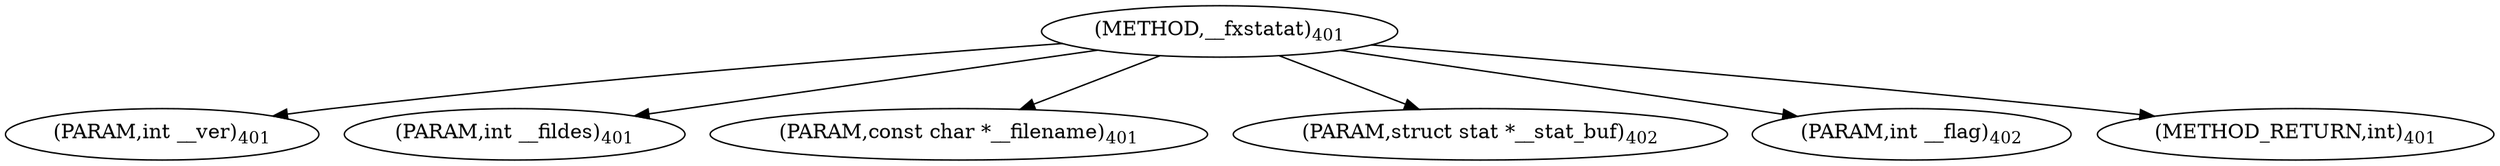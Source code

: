 digraph "__fxstatat" {  
"33533" [label = <(METHOD,__fxstatat)<SUB>401</SUB>> ]
"33534" [label = <(PARAM,int __ver)<SUB>401</SUB>> ]
"33535" [label = <(PARAM,int __fildes)<SUB>401</SUB>> ]
"33536" [label = <(PARAM,const char *__filename)<SUB>401</SUB>> ]
"33537" [label = <(PARAM,struct stat *__stat_buf)<SUB>402</SUB>> ]
"33538" [label = <(PARAM,int __flag)<SUB>402</SUB>> ]
"33539" [label = <(METHOD_RETURN,int)<SUB>401</SUB>> ]
  "33533" -> "33534" 
  "33533" -> "33535" 
  "33533" -> "33536" 
  "33533" -> "33537" 
  "33533" -> "33538" 
  "33533" -> "33539" 
}

